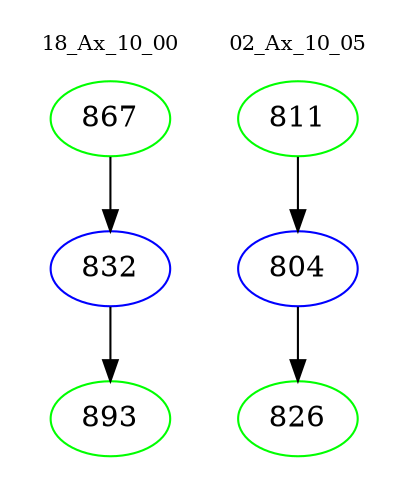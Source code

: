 digraph{
subgraph cluster_0 {
color = white
label = "18_Ax_10_00";
fontsize=10;
T0_867 [label="867", color="green"]
T0_867 -> T0_832 [color="black"]
T0_832 [label="832", color="blue"]
T0_832 -> T0_893 [color="black"]
T0_893 [label="893", color="green"]
}
subgraph cluster_1 {
color = white
label = "02_Ax_10_05";
fontsize=10;
T1_811 [label="811", color="green"]
T1_811 -> T1_804 [color="black"]
T1_804 [label="804", color="blue"]
T1_804 -> T1_826 [color="black"]
T1_826 [label="826", color="green"]
}
}
